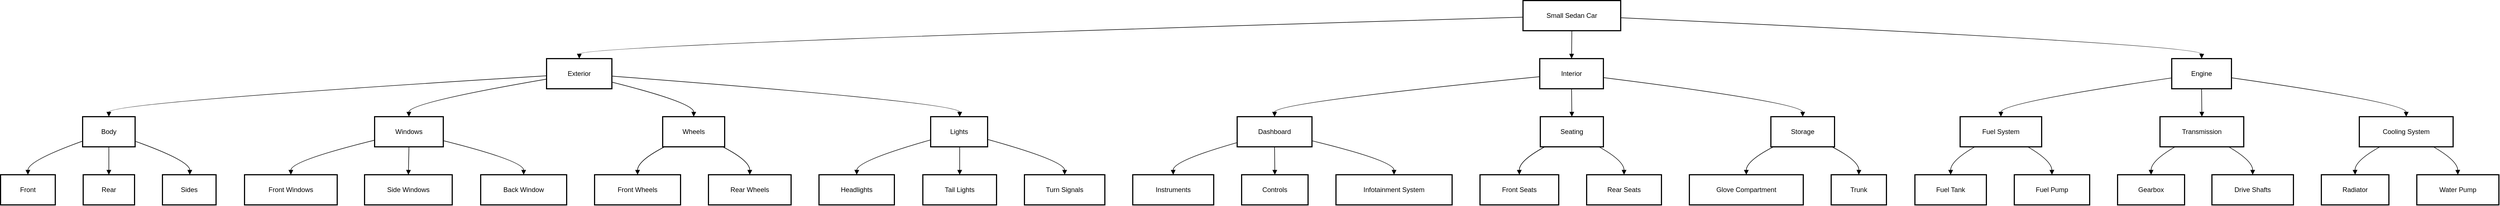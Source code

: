 <mxfile version="28.0.6">
  <diagram name="Page-1" id="w69QgauEFFYnWDhPD-Ga">
    <mxGraphModel>
      <root>
        <mxCell id="0" />
        <mxCell id="1" parent="0" />
        <mxCell id="2" value="Small Sedan Car" style="whiteSpace=wrap;strokeWidth=2;" vertex="1" parent="1">
          <mxGeometry x="2735" y="8" width="175" height="54" as="geometry" />
        </mxCell>
        <mxCell id="3" value="Exterior" style="whiteSpace=wrap;strokeWidth=2;" vertex="1" parent="1">
          <mxGeometry x="986" y="112" width="117" height="54" as="geometry" />
        </mxCell>
        <mxCell id="4" value="Interior" style="whiteSpace=wrap;strokeWidth=2;" vertex="1" parent="1">
          <mxGeometry x="2765" y="112" width="114" height="54" as="geometry" />
        </mxCell>
        <mxCell id="5" value="Engine" style="whiteSpace=wrap;strokeWidth=2;" vertex="1" parent="1">
          <mxGeometry x="3897" y="112" width="107" height="54" as="geometry" />
        </mxCell>
        <mxCell id="6" value="Body" style="whiteSpace=wrap;strokeWidth=2;" vertex="1" parent="1">
          <mxGeometry x="155" y="216" width="94" height="54" as="geometry" />
        </mxCell>
        <mxCell id="7" value="Windows" style="whiteSpace=wrap;strokeWidth=2;" vertex="1" parent="1">
          <mxGeometry x="678" y="216" width="123" height="54" as="geometry" />
        </mxCell>
        <mxCell id="8" value="Wheels" style="whiteSpace=wrap;strokeWidth=2;" vertex="1" parent="1">
          <mxGeometry x="1194" y="216" width="111" height="54" as="geometry" />
        </mxCell>
        <mxCell id="9" value="Lights" style="whiteSpace=wrap;strokeWidth=2;" vertex="1" parent="1">
          <mxGeometry x="1674" y="216" width="102" height="54" as="geometry" />
        </mxCell>
        <mxCell id="10" value="Front" style="whiteSpace=wrap;strokeWidth=2;" vertex="1" parent="1">
          <mxGeometry x="8" y="320" width="98" height="54" as="geometry" />
        </mxCell>
        <mxCell id="11" value="Rear" style="whiteSpace=wrap;strokeWidth=2;" vertex="1" parent="1">
          <mxGeometry x="156" y="320" width="92" height="54" as="geometry" />
        </mxCell>
        <mxCell id="12" value="Sides" style="whiteSpace=wrap;strokeWidth=2;" vertex="1" parent="1">
          <mxGeometry x="298" y="320" width="96" height="54" as="geometry" />
        </mxCell>
        <mxCell id="13" value="Front Windows" style="whiteSpace=wrap;strokeWidth=2;" vertex="1" parent="1">
          <mxGeometry x="445" y="320" width="166" height="54" as="geometry" />
        </mxCell>
        <mxCell id="14" value="Side Windows" style="whiteSpace=wrap;strokeWidth=2;" vertex="1" parent="1">
          <mxGeometry x="660" y="320" width="157" height="54" as="geometry" />
        </mxCell>
        <mxCell id="15" value="Back Window" style="whiteSpace=wrap;strokeWidth=2;" vertex="1" parent="1">
          <mxGeometry x="868" y="320" width="154" height="54" as="geometry" />
        </mxCell>
        <mxCell id="16" value="Front Wheels" style="whiteSpace=wrap;strokeWidth=2;" vertex="1" parent="1">
          <mxGeometry x="1072" y="320" width="154" height="54" as="geometry" />
        </mxCell>
        <mxCell id="17" value="Rear Wheels" style="whiteSpace=wrap;strokeWidth=2;" vertex="1" parent="1">
          <mxGeometry x="1276" y="320" width="148" height="54" as="geometry" />
        </mxCell>
        <mxCell id="18" value="Headlights" style="whiteSpace=wrap;strokeWidth=2;" vertex="1" parent="1">
          <mxGeometry x="1474" y="320" width="135" height="54" as="geometry" />
        </mxCell>
        <mxCell id="19" value="Tail Lights" style="whiteSpace=wrap;strokeWidth=2;" vertex="1" parent="1">
          <mxGeometry x="1660" y="320" width="132" height="54" as="geometry" />
        </mxCell>
        <mxCell id="20" value="Turn Signals" style="whiteSpace=wrap;strokeWidth=2;" vertex="1" parent="1">
          <mxGeometry x="1842" y="320" width="144" height="54" as="geometry" />
        </mxCell>
        <mxCell id="21" value="Dashboard" style="whiteSpace=wrap;strokeWidth=2;" vertex="1" parent="1">
          <mxGeometry x="2223" y="216" width="134" height="54" as="geometry" />
        </mxCell>
        <mxCell id="22" value="Seating" style="whiteSpace=wrap;strokeWidth=2;" vertex="1" parent="1">
          <mxGeometry x="2766" y="216" width="113" height="54" as="geometry" />
        </mxCell>
        <mxCell id="23" value="Storage" style="whiteSpace=wrap;strokeWidth=2;" vertex="1" parent="1">
          <mxGeometry x="3179" y="216" width="114" height="54" as="geometry" />
        </mxCell>
        <mxCell id="24" value="Instruments" style="whiteSpace=wrap;strokeWidth=2;" vertex="1" parent="1">
          <mxGeometry x="2036" y="320" width="145" height="54" as="geometry" />
        </mxCell>
        <mxCell id="25" value="Controls" style="whiteSpace=wrap;strokeWidth=2;" vertex="1" parent="1">
          <mxGeometry x="2231" y="320" width="119" height="54" as="geometry" />
        </mxCell>
        <mxCell id="26" value="Infotainment System" style="whiteSpace=wrap;strokeWidth=2;" vertex="1" parent="1">
          <mxGeometry x="2400" y="320" width="208" height="54" as="geometry" />
        </mxCell>
        <mxCell id="27" value="Front Seats" style="whiteSpace=wrap;strokeWidth=2;" vertex="1" parent="1">
          <mxGeometry x="2658" y="320" width="141" height="54" as="geometry" />
        </mxCell>
        <mxCell id="28" value="Rear Seats" style="whiteSpace=wrap;strokeWidth=2;" vertex="1" parent="1">
          <mxGeometry x="2849" y="320" width="134" height="54" as="geometry" />
        </mxCell>
        <mxCell id="29" value="Glove Compartment" style="whiteSpace=wrap;strokeWidth=2;" vertex="1" parent="1">
          <mxGeometry x="3033" y="320" width="204" height="54" as="geometry" />
        </mxCell>
        <mxCell id="30" value="Trunk" style="whiteSpace=wrap;strokeWidth=2;" vertex="1" parent="1">
          <mxGeometry x="3287" y="320" width="99" height="54" as="geometry" />
        </mxCell>
        <mxCell id="31" value="Fuel System" style="whiteSpace=wrap;strokeWidth=2;" vertex="1" parent="1">
          <mxGeometry x="3518" y="216" width="146" height="54" as="geometry" />
        </mxCell>
        <mxCell id="32" value="Transmission" style="whiteSpace=wrap;strokeWidth=2;" vertex="1" parent="1">
          <mxGeometry x="3876" y="216" width="150" height="54" as="geometry" />
        </mxCell>
        <mxCell id="33" value="Cooling System" style="whiteSpace=wrap;strokeWidth=2;" vertex="1" parent="1">
          <mxGeometry x="4233" y="216" width="168" height="54" as="geometry" />
        </mxCell>
        <mxCell id="34" value="Fuel Tank" style="whiteSpace=wrap;strokeWidth=2;" vertex="1" parent="1">
          <mxGeometry x="3437" y="320" width="128" height="54" as="geometry" />
        </mxCell>
        <mxCell id="35" value="Fuel Pump" style="whiteSpace=wrap;strokeWidth=2;" vertex="1" parent="1">
          <mxGeometry x="3615" y="320" width="135" height="54" as="geometry" />
        </mxCell>
        <mxCell id="36" value="Gearbox" style="whiteSpace=wrap;strokeWidth=2;" vertex="1" parent="1">
          <mxGeometry x="3800" y="320" width="120" height="54" as="geometry" />
        </mxCell>
        <mxCell id="37" value="Drive Shafts" style="whiteSpace=wrap;strokeWidth=2;" vertex="1" parent="1">
          <mxGeometry x="3969" y="320" width="146" height="54" as="geometry" />
        </mxCell>
        <mxCell id="38" value="Radiator" style="whiteSpace=wrap;strokeWidth=2;" vertex="1" parent="1">
          <mxGeometry x="4165" y="320" width="121" height="54" as="geometry" />
        </mxCell>
        <mxCell id="39" value="Water Pump" style="whiteSpace=wrap;strokeWidth=2;" vertex="1" parent="1">
          <mxGeometry x="4336" y="320" width="147" height="54" as="geometry" />
        </mxCell>
        <mxCell id="40" value="" style="curved=1;startArrow=none;endArrow=block;exitX=0;exitY=0.55;entryX=0.5;entryY=0;" edge="1" parent="1" source="2" target="3">
          <mxGeometry relative="1" as="geometry">
            <Array as="points">
              <mxPoint x="1045" y="87" />
            </Array>
          </mxGeometry>
        </mxCell>
        <mxCell id="41" value="" style="curved=1;startArrow=none;endArrow=block;exitX=0.5;exitY=1;entryX=0.5;entryY=0;" edge="1" parent="1" source="2" target="4">
          <mxGeometry relative="1" as="geometry">
            <Array as="points" />
          </mxGeometry>
        </mxCell>
        <mxCell id="42" value="" style="curved=1;startArrow=none;endArrow=block;exitX=1;exitY=0.57;entryX=0.5;entryY=0;" edge="1" parent="1" source="2" target="5">
          <mxGeometry relative="1" as="geometry">
            <Array as="points">
              <mxPoint x="3951" y="87" />
            </Array>
          </mxGeometry>
        </mxCell>
        <mxCell id="43" value="" style="curved=1;startArrow=none;endArrow=block;exitX=0;exitY=0.57;entryX=0.5;entryY=0;" edge="1" parent="1" source="3" target="6">
          <mxGeometry relative="1" as="geometry">
            <Array as="points">
              <mxPoint x="202" y="191" />
            </Array>
          </mxGeometry>
        </mxCell>
        <mxCell id="44" value="" style="curved=1;startArrow=none;endArrow=block;exitX=0;exitY=0.68;entryX=0.5;entryY=0;" edge="1" parent="1" source="3" target="7">
          <mxGeometry relative="1" as="geometry">
            <Array as="points">
              <mxPoint x="739" y="191" />
            </Array>
          </mxGeometry>
        </mxCell>
        <mxCell id="45" value="" style="curved=1;startArrow=none;endArrow=block;exitX=1;exitY=0.78;entryX=0.5;entryY=0;" edge="1" parent="1" source="3" target="8">
          <mxGeometry relative="1" as="geometry">
            <Array as="points">
              <mxPoint x="1250" y="191" />
            </Array>
          </mxGeometry>
        </mxCell>
        <mxCell id="46" value="" style="curved=1;startArrow=none;endArrow=block;exitX=1;exitY=0.58;entryX=0.51;entryY=0;" edge="1" parent="1" source="3" target="9">
          <mxGeometry relative="1" as="geometry">
            <Array as="points">
              <mxPoint x="1726" y="191" />
            </Array>
          </mxGeometry>
        </mxCell>
        <mxCell id="47" value="" style="curved=1;startArrow=none;endArrow=block;exitX=0;exitY=0.81;entryX=0.5;entryY=0;" edge="1" parent="1" source="6" target="10">
          <mxGeometry relative="1" as="geometry">
            <Array as="points">
              <mxPoint x="57" y="295" />
            </Array>
          </mxGeometry>
        </mxCell>
        <mxCell id="48" value="" style="curved=1;startArrow=none;endArrow=block;exitX=0.5;exitY=1;entryX=0.5;entryY=0;" edge="1" parent="1" source="6" target="11">
          <mxGeometry relative="1" as="geometry">
            <Array as="points" />
          </mxGeometry>
        </mxCell>
        <mxCell id="49" value="" style="curved=1;startArrow=none;endArrow=block;exitX=1.01;exitY=0.82;entryX=0.51;entryY=0;" edge="1" parent="1" source="6" target="12">
          <mxGeometry relative="1" as="geometry">
            <Array as="points">
              <mxPoint x="347" y="295" />
            </Array>
          </mxGeometry>
        </mxCell>
        <mxCell id="50" value="" style="curved=1;startArrow=none;endArrow=block;exitX=0;exitY=0.78;entryX=0.5;entryY=0;" edge="1" parent="1" source="7" target="13">
          <mxGeometry relative="1" as="geometry">
            <Array as="points">
              <mxPoint x="528" y="295" />
            </Array>
          </mxGeometry>
        </mxCell>
        <mxCell id="51" value="" style="curved=1;startArrow=none;endArrow=block;exitX=0.5;exitY=1;entryX=0.5;entryY=0;" edge="1" parent="1" source="7" target="14">
          <mxGeometry relative="1" as="geometry">
            <Array as="points" />
          </mxGeometry>
        </mxCell>
        <mxCell id="52" value="" style="curved=1;startArrow=none;endArrow=block;exitX=0.99;exitY=0.79;entryX=0.5;entryY=0;" edge="1" parent="1" source="7" target="15">
          <mxGeometry relative="1" as="geometry">
            <Array as="points">
              <mxPoint x="945" y="295" />
            </Array>
          </mxGeometry>
        </mxCell>
        <mxCell id="53" value="" style="curved=1;startArrow=none;endArrow=block;exitX=0.03;exitY=1;entryX=0.5;entryY=0;" edge="1" parent="1" source="8" target="16">
          <mxGeometry relative="1" as="geometry">
            <Array as="points">
              <mxPoint x="1149" y="295" />
            </Array>
          </mxGeometry>
        </mxCell>
        <mxCell id="54" value="" style="curved=1;startArrow=none;endArrow=block;exitX=0.97;exitY=1;entryX=0.5;entryY=0;" edge="1" parent="1" source="8" target="17">
          <mxGeometry relative="1" as="geometry">
            <Array as="points">
              <mxPoint x="1350" y="295" />
            </Array>
          </mxGeometry>
        </mxCell>
        <mxCell id="55" value="" style="curved=1;startArrow=none;endArrow=block;exitX=0;exitY=0.77;entryX=0.5;entryY=0;" edge="1" parent="1" source="9" target="18">
          <mxGeometry relative="1" as="geometry">
            <Array as="points">
              <mxPoint x="1542" y="295" />
            </Array>
          </mxGeometry>
        </mxCell>
        <mxCell id="56" value="" style="curved=1;startArrow=none;endArrow=block;exitX=0.51;exitY=1;entryX=0.5;entryY=0;" edge="1" parent="1" source="9" target="19">
          <mxGeometry relative="1" as="geometry">
            <Array as="points" />
          </mxGeometry>
        </mxCell>
        <mxCell id="57" value="" style="curved=1;startArrow=none;endArrow=block;exitX=1.01;exitY=0.76;entryX=0.5;entryY=0;" edge="1" parent="1" source="9" target="20">
          <mxGeometry relative="1" as="geometry">
            <Array as="points">
              <mxPoint x="1914" y="295" />
            </Array>
          </mxGeometry>
        </mxCell>
        <mxCell id="58" value="" style="curved=1;startArrow=none;endArrow=block;exitX=0;exitY=0.6;entryX=0.5;entryY=0;" edge="1" parent="1" source="4" target="21">
          <mxGeometry relative="1" as="geometry">
            <Array as="points">
              <mxPoint x="2290" y="191" />
            </Array>
          </mxGeometry>
        </mxCell>
        <mxCell id="59" value="" style="curved=1;startArrow=none;endArrow=block;exitX=0.5;exitY=1;entryX=0.5;entryY=0;" edge="1" parent="1" source="4" target="22">
          <mxGeometry relative="1" as="geometry">
            <Array as="points" />
          </mxGeometry>
        </mxCell>
        <mxCell id="60" value="" style="curved=1;startArrow=none;endArrow=block;exitX=1;exitY=0.63;entryX=0.5;entryY=0;" edge="1" parent="1" source="4" target="23">
          <mxGeometry relative="1" as="geometry">
            <Array as="points">
              <mxPoint x="3236" y="191" />
            </Array>
          </mxGeometry>
        </mxCell>
        <mxCell id="61" value="" style="curved=1;startArrow=none;endArrow=block;exitX=0;exitY=0.86;entryX=0.5;entryY=0;" edge="1" parent="1" source="21" target="24">
          <mxGeometry relative="1" as="geometry">
            <Array as="points">
              <mxPoint x="2108" y="295" />
            </Array>
          </mxGeometry>
        </mxCell>
        <mxCell id="62" value="" style="curved=1;startArrow=none;endArrow=block;exitX=0.5;exitY=1;entryX=0.5;entryY=0;" edge="1" parent="1" source="21" target="25">
          <mxGeometry relative="1" as="geometry">
            <Array as="points" />
          </mxGeometry>
        </mxCell>
        <mxCell id="63" value="" style="curved=1;startArrow=none;endArrow=block;exitX=1;exitY=0.8;entryX=0.5;entryY=0;" edge="1" parent="1" source="21" target="26">
          <mxGeometry relative="1" as="geometry">
            <Array as="points">
              <mxPoint x="2504" y="295" />
            </Array>
          </mxGeometry>
        </mxCell>
        <mxCell id="64" value="" style="curved=1;startArrow=none;endArrow=block;exitX=0.07;exitY=1;entryX=0.5;entryY=0;" edge="1" parent="1" source="22" target="27">
          <mxGeometry relative="1" as="geometry">
            <Array as="points">
              <mxPoint x="2728" y="295" />
            </Array>
          </mxGeometry>
        </mxCell>
        <mxCell id="65" value="" style="curved=1;startArrow=none;endArrow=block;exitX=0.93;exitY=1;entryX=0.5;entryY=0;" edge="1" parent="1" source="22" target="28">
          <mxGeometry relative="1" as="geometry">
            <Array as="points">
              <mxPoint x="2916" y="295" />
            </Array>
          </mxGeometry>
        </mxCell>
        <mxCell id="66" value="" style="curved=1;startArrow=none;endArrow=block;exitX=0.04;exitY=1;entryX=0.5;entryY=0;" edge="1" parent="1" source="23" target="29">
          <mxGeometry relative="1" as="geometry">
            <Array as="points">
              <mxPoint x="3135" y="295" />
            </Array>
          </mxGeometry>
        </mxCell>
        <mxCell id="67" value="" style="curved=1;startArrow=none;endArrow=block;exitX=0.96;exitY=1;entryX=0.5;entryY=0;" edge="1" parent="1" source="23" target="30">
          <mxGeometry relative="1" as="geometry">
            <Array as="points">
              <mxPoint x="3337" y="295" />
            </Array>
          </mxGeometry>
        </mxCell>
        <mxCell id="68" value="" style="curved=1;startArrow=none;endArrow=block;exitX=0;exitY=0.64;entryX=0.5;entryY=0;" edge="1" parent="1" source="5" target="31">
          <mxGeometry relative="1" as="geometry">
            <Array as="points">
              <mxPoint x="3591" y="191" />
            </Array>
          </mxGeometry>
        </mxCell>
        <mxCell id="69" value="" style="curved=1;startArrow=none;endArrow=block;exitX=0.5;exitY=1;entryX=0.5;entryY=0;" edge="1" parent="1" source="5" target="32">
          <mxGeometry relative="1" as="geometry">
            <Array as="points" />
          </mxGeometry>
        </mxCell>
        <mxCell id="70" value="" style="curved=1;startArrow=none;endArrow=block;exitX=1.01;exitY=0.64;entryX=0.5;entryY=0;" edge="1" parent="1" source="5" target="33">
          <mxGeometry relative="1" as="geometry">
            <Array as="points">
              <mxPoint x="4317" y="191" />
            </Array>
          </mxGeometry>
        </mxCell>
        <mxCell id="71" value="" style="curved=1;startArrow=none;endArrow=block;exitX=0.18;exitY=1;entryX=0.5;entryY=0;" edge="1" parent="1" source="31" target="34">
          <mxGeometry relative="1" as="geometry">
            <Array as="points">
              <mxPoint x="3501" y="295" />
            </Array>
          </mxGeometry>
        </mxCell>
        <mxCell id="72" value="" style="curved=1;startArrow=none;endArrow=block;exitX=0.83;exitY=1;entryX=0.5;entryY=0;" edge="1" parent="1" source="31" target="35">
          <mxGeometry relative="1" as="geometry">
            <Array as="points">
              <mxPoint x="3682" y="295" />
            </Array>
          </mxGeometry>
        </mxCell>
        <mxCell id="73" value="" style="curved=1;startArrow=none;endArrow=block;exitX=0.18;exitY=1;entryX=0.5;entryY=0;" edge="1" parent="1" source="32" target="36">
          <mxGeometry relative="1" as="geometry">
            <Array as="points">
              <mxPoint x="3860" y="295" />
            </Array>
          </mxGeometry>
        </mxCell>
        <mxCell id="74" value="" style="curved=1;startArrow=none;endArrow=block;exitX=0.82;exitY=1;entryX=0.5;entryY=0;" edge="1" parent="1" source="32" target="37">
          <mxGeometry relative="1" as="geometry">
            <Array as="points">
              <mxPoint x="4042" y="295" />
            </Array>
          </mxGeometry>
        </mxCell>
        <mxCell id="75" value="" style="curved=1;startArrow=none;endArrow=block;exitX=0.22;exitY=1;entryX=0.5;entryY=0;" edge="1" parent="1" source="33" target="38">
          <mxGeometry relative="1" as="geometry">
            <Array as="points">
              <mxPoint x="4225" y="295" />
            </Array>
          </mxGeometry>
        </mxCell>
        <mxCell id="76" value="" style="curved=1;startArrow=none;endArrow=block;exitX=0.79;exitY=1;entryX=0.5;entryY=0;" edge="1" parent="1" source="33" target="39">
          <mxGeometry relative="1" as="geometry">
            <Array as="points">
              <mxPoint x="4409" y="295" />
            </Array>
          </mxGeometry>
        </mxCell>
      </root>
    </mxGraphModel>
  </diagram>
</mxfile>
